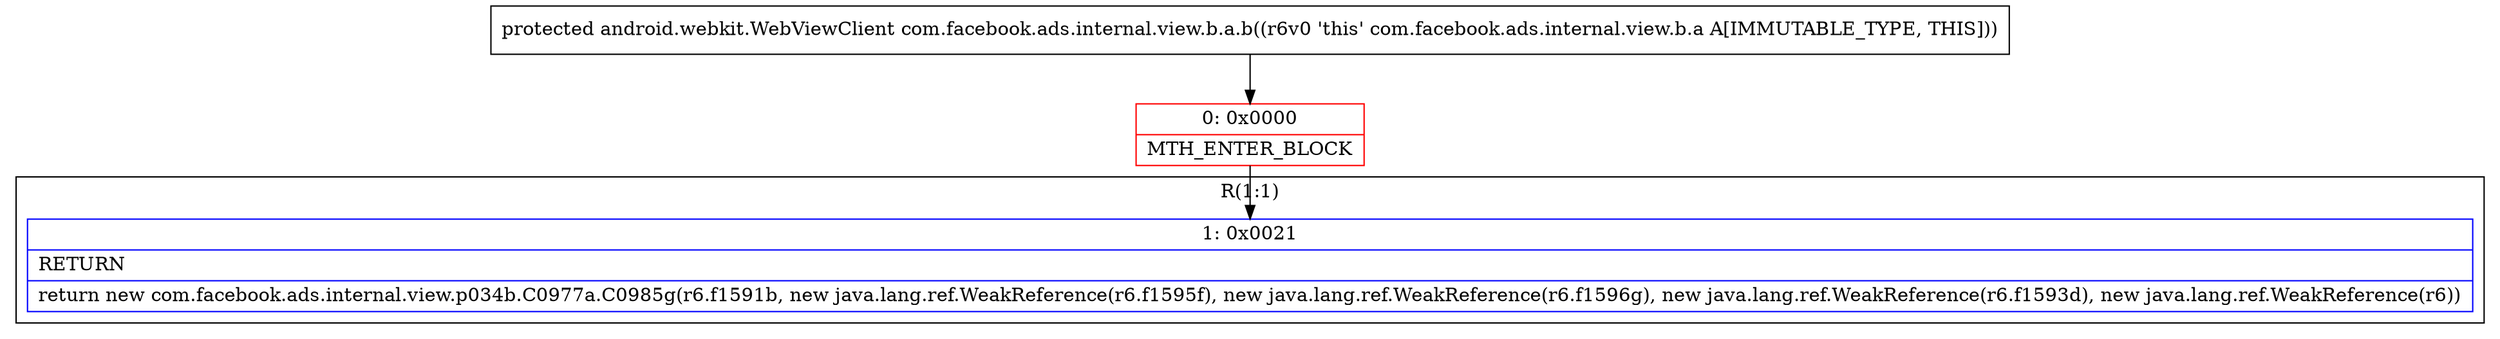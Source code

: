 digraph "CFG forcom.facebook.ads.internal.view.b.a.b()Landroid\/webkit\/WebViewClient;" {
subgraph cluster_Region_1826433675 {
label = "R(1:1)";
node [shape=record,color=blue];
Node_1 [shape=record,label="{1\:\ 0x0021|RETURN\l|return new com.facebook.ads.internal.view.p034b.C0977a.C0985g(r6.f1591b, new java.lang.ref.WeakReference(r6.f1595f), new java.lang.ref.WeakReference(r6.f1596g), new java.lang.ref.WeakReference(r6.f1593d), new java.lang.ref.WeakReference(r6))\l}"];
}
Node_0 [shape=record,color=red,label="{0\:\ 0x0000|MTH_ENTER_BLOCK\l}"];
MethodNode[shape=record,label="{protected android.webkit.WebViewClient com.facebook.ads.internal.view.b.a.b((r6v0 'this' com.facebook.ads.internal.view.b.a A[IMMUTABLE_TYPE, THIS])) }"];
MethodNode -> Node_0;
Node_0 -> Node_1;
}

